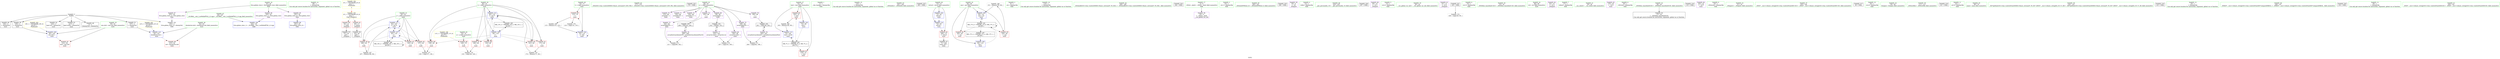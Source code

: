 digraph "SVFG" {
	label="SVFG";

	Node0x55f59067ff00 [shape=record,color=grey,label="{NodeID: 0\nNullPtr}"];
	Node0x55f59067ff00 -> Node0x55f590778040[style=solid];
	Node0x55f59067ff00 -> Node0x55f590778140[style=solid];
	Node0x55f59067ff00 -> Node0x55f590778210[style=solid];
	Node0x55f59067ff00 -> Node0x55f5907782e0[style=solid];
	Node0x55f59067ff00 -> Node0x55f5907783b0[style=solid];
	Node0x55f59067ff00 -> Node0x55f590778480[style=solid];
	Node0x55f59067ff00 -> Node0x55f590777ca0[style=solid];
	Node0x55f590777900 [shape=record,color=red,label="{NodeID: 97\n214\<--90\nexn\<--exn.slot\nmain\n}"];
	Node0x55f59076ccd0 [shape=record,color=green,label="{NodeID: 14\n98\<--1\n\<--dummyObj\nCan only get source location for instruction, argument, global var or function.}"];
	Node0x55f5905dfad0 [shape=record,color=yellow,style=double,label="{NodeID: 194\n2V_1 = ENCHI(MR_2V_0)\npts\{1 \}\nFun[main]|{<s0>5}}"];
	Node0x55f5905dfad0:s0 -> Node0x55f5905dfa20[style=dashed,color=red];
	Node0x55f5907774d0 [shape=record,color=blue,label="{NodeID: 111\n82\<--167\nj\<--inc15\nmain\n}"];
	Node0x55f5907774d0 -> Node0x55f59077a4f0[style=dashed];
	Node0x55f5907774d0 -> Node0x55f59077a5c0[style=dashed];
	Node0x55f5907774d0 -> Node0x55f59077a690[style=dashed];
	Node0x55f5907774d0 -> Node0x55f590777190[style=dashed];
	Node0x55f5907774d0 -> Node0x55f5907774d0[style=dashed];
	Node0x55f5907774d0 -> Node0x55f590788290[style=dashed];
	Node0x55f590775ed0 [shape=record,color=green,label="{NodeID: 28\n76\<--77\nt\<--t_field_insensitive\nmain\n}"];
	Node0x55f590775ed0 -> Node0x55f590779f40[style=solid];
	Node0x55f590775ed0 -> Node0x55f590777f40[style=solid];
	Node0x55f590776a20 [shape=record,color=green,label="{NodeID: 42\n177\<--178\n_ZStlsISt11char_traitsIcEERSt13basic_ostreamIcT_ES5_PKc\<--_ZStlsISt11char_traitsIcEERSt13basic_ostreamIcT_ES5_PKc_field_insensitive\n}"];
	Node0x55f590795980 [shape=record,color=black,label="{NodeID: 222\n176 = PHI()\n}"];
	Node0x55f590778720 [shape=record,color=black,label="{NodeID: 56\n63\<--60\ncall1\<--\n_Z5inputv\n}"];
	Node0x55f590779310 [shape=record,color=purple,label="{NodeID: 70\n133\<--86\narrayidx\<--s\nmain\n}"];
	Node0x55f59077ff20 [shape=record,color=grey,label="{NodeID: 167\n167 = Binary(166, 98, )\n}"];
	Node0x55f59077ff20 -> Node0x55f5907774d0[style=solid];
	Node0x55f590779e70 [shape=record,color=red,label="{NodeID: 84\n192\<--74\n\<--test\nmain\n}"];
	Node0x55f590779e70 -> Node0x55f59077fda0[style=solid];
	Node0x55f59076c980 [shape=record,color=green,label="{NodeID: 1\n7\<--1\n__dso_handle\<--dummyObj\nGlob }"];
	Node0x55f5907779d0 [shape=record,color=red,label="{NodeID: 98\n215\<--92\nsel\<--ehselector.slot\nmain\n}"];
	Node0x55f59076be10 [shape=record,color=green,label="{NodeID: 15\n116\<--1\n\<--dummyObj\nCan only get source location for instruction, argument, global var or function.}"];
	Node0x55f5907775a0 [shape=record,color=blue,label="{NodeID: 112\n80\<--172\ni\<--inc17\nmain\n}"];
	Node0x55f5907775a0 -> Node0x55f59077a0e0[style=dashed];
	Node0x55f5907775a0 -> Node0x55f59077a1b0[style=dashed];
	Node0x55f5907775a0 -> Node0x55f59077a280[style=dashed];
	Node0x55f5907775a0 -> Node0x55f59077a350[style=dashed];
	Node0x55f5907775a0 -> Node0x55f59077a420[style=dashed];
	Node0x55f5907775a0 -> Node0x55f5907775a0[style=dashed];
	Node0x55f5907775a0 -> Node0x55f590787d90[style=dashed];
	Node0x55f590775f60 [shape=record,color=green,label="{NodeID: 29\n78\<--79\nn\<--n_field_insensitive\nmain\n}"];
	Node0x55f590775f60 -> Node0x55f59077a010[style=solid];
	Node0x55f590776b20 [shape=record,color=green,label="{NodeID: 43\n181\<--182\n_ZNSolsEx\<--_ZNSolsEx_field_insensitive\n}"];
	Node0x55f590795a80 [shape=record,color=black,label="{NodeID: 223\n180 = PHI()\n}"];
	Node0x55f5907787f0 [shape=record,color=black,label="{NodeID: 57\n71\<--206\nmain_ret\<--\nmain\n}"];
	Node0x55f5907793e0 [shape=record,color=purple,label="{NodeID: 71\n142\<--86\narrayidx10\<--s\nmain\n}"];
	Node0x55f5907800a0 [shape=record,color=grey,label="{NodeID: 168\n151 = Binary(150, 98, )\n}"];
	Node0x55f5907800a0 -> Node0x55f590777260[style=solid];
	Node0x55f590779f40 [shape=record,color=red,label="{NodeID: 85\n114\<--76\n\<--t\nmain\n}"];
	Node0x55f590779f40 -> Node0x55f590780220[style=solid];
	Node0x55f590779f40 -> Node0x55f590780ca0[style=solid];
	Node0x55f59076b7f0 [shape=record,color=green,label="{NodeID: 2\n8\<--1\n.str\<--dummyObj\nGlob }"];
	Node0x55f590777aa0 [shape=record,color=blue,label="{NodeID: 99\n251\<--25\nllvm.global_ctors_0\<--\nGlob }"];
	Node0x55f59076bee0 [shape=record,color=green,label="{NodeID: 16\n119\<--1\n\<--dummyObj\nCan only get source location for instruction, argument, global var or function.}"];
	Node0x55f590777670 [shape=record,color=blue,label="{NodeID: 113\n74\<--193\ntest\<--inc29\nmain\n}"];
	Node0x55f590777670 -> Node0x55f590787390[style=dashed];
	Node0x55f590775ff0 [shape=record,color=green,label="{NodeID: 30\n80\<--81\ni\<--i_field_insensitive\nmain\n}"];
	Node0x55f590775ff0 -> Node0x55f59077a0e0[style=solid];
	Node0x55f590775ff0 -> Node0x55f59077a1b0[style=solid];
	Node0x55f590775ff0 -> Node0x55f59077a280[style=solid];
	Node0x55f590775ff0 -> Node0x55f59077a350[style=solid];
	Node0x55f590775ff0 -> Node0x55f59077a420[style=solid];
	Node0x55f590775ff0 -> Node0x55f5907770c0[style=solid];
	Node0x55f590775ff0 -> Node0x55f5907775a0[style=solid];
	Node0x55f590776c20 [shape=record,color=green,label="{NodeID: 44\n188\<--189\n_ZSt4endlIcSt11char_traitsIcEERSt13basic_ostreamIT_T0_ES6_\<--_ZSt4endlIcSt11char_traitsIcEERSt13basic_ostreamIT_T0_ES6__field_insensitive\n}"];
	Node0x55f590795b80 [shape=record,color=black,label="{NodeID: 224\n184 = PHI()\n}"];
	Node0x55f5907788c0 [shape=record,color=purple,label="{NodeID: 58\n35\<--4\n\<--_ZStL8__ioinit\n__cxx_global_var_init\n}"];
	Node0x55f5907794b0 [shape=record,color=purple,label="{NodeID: 72\n144\<--86\narrayidx11\<--s\nmain\n}"];
	Node0x55f590780220 [shape=record,color=grey,label="{NodeID: 169\n115 = Binary(114, 116, )\n}"];
	Node0x55f590780220 -> Node0x55f590777f40[style=solid];
	Node0x55f59077a010 [shape=record,color=red,label="{NodeID: 86\n129\<--78\n\<--n\nmain\n}"];
	Node0x55f59077a010 -> Node0x55f5907809a0[style=solid];
	Node0x55f59076b5e0 [shape=record,color=green,label="{NodeID: 3\n10\<--1\n.str.1\<--dummyObj\nGlob }"];
	Node0x55f590787390 [shape=record,color=black,label="{NodeID: 183\nMR_7V_3 = PHI(MR_7V_4, MR_7V_2, )\npts\{75 \}\n}"];
	Node0x55f590787390 -> Node0x55f590779da0[style=dashed];
	Node0x55f590787390 -> Node0x55f590779e70[style=dashed];
	Node0x55f590787390 -> Node0x55f590777670[style=dashed];
	Node0x55f590777ba0 [shape=record,color=blue,label="{NodeID: 100\n252\<--26\nllvm.global_ctors_1\<--_GLOBAL__sub_I_iceWelloff760_2_0.cpp\nGlob }"];
	Node0x55f59076bfb0 [shape=record,color=green,label="{NodeID: 17\n4\<--6\n_ZStL8__ioinit\<--_ZStL8__ioinit_field_insensitive\nGlob }"];
	Node0x55f59076bfb0 -> Node0x55f5907788c0[style=solid];
	Node0x55f590777740 [shape=record,color=blue,label="{NodeID: 114\n72\<--95\nretval\<--\nmain\n}"];
	Node0x55f590777740 -> Node0x55f590779cd0[style=dashed];
	Node0x55f590776080 [shape=record,color=green,label="{NodeID: 31\n82\<--83\nj\<--j_field_insensitive\nmain\n}"];
	Node0x55f590776080 -> Node0x55f59077a4f0[style=solid];
	Node0x55f590776080 -> Node0x55f59077a5c0[style=solid];
	Node0x55f590776080 -> Node0x55f59077a690[style=solid];
	Node0x55f590776080 -> Node0x55f590777190[style=solid];
	Node0x55f590776080 -> Node0x55f5907774d0[style=solid];
	Node0x55f590776d20 [shape=record,color=green,label="{NodeID: 45\n190\<--191\n_ZNSolsEPFRSoS_E\<--_ZNSolsEPFRSoS_E_field_insensitive\n}"];
	Node0x55f590795c80 [shape=record,color=black,label="{NodeID: 225\n186 = PHI()\n}"];
	Node0x55f590778990 [shape=record,color=purple,label="{NodeID: 59\n55\<--8\n\<--.str\n_Z5inputv\n}"];
	Node0x55f590779580 [shape=record,color=purple,label="{NodeID: 73\n162\<--86\narray.begin32\<--s\nmain\n}"];
	Node0x55f590779580 -> Node0x55f590780820[style=solid];
	Node0x55f5907803a0 [shape=record,color=grey,label="{NodeID: 170\n172 = Binary(171, 98, )\n}"];
	Node0x55f5907803a0 -> Node0x55f5907775a0[style=solid];
	Node0x55f59077a0e0 [shape=record,color=red,label="{NodeID: 87\n128\<--80\n\<--i\nmain\n}"];
	Node0x55f59077a0e0 -> Node0x55f5907809a0[style=solid];
	Node0x55f59076d7f0 [shape=record,color=green,label="{NodeID: 4\n12\<--1\nstdin\<--dummyObj\nGlob }"];
	Node0x55f590777ca0 [shape=record,color=blue, style = dotted,label="{NodeID: 101\n253\<--3\nllvm.global_ctors_2\<--dummyVal\nGlob }"];
	Node0x55f59076c080 [shape=record,color=green,label="{NodeID: 18\n24\<--28\nllvm.global_ctors\<--llvm.global_ctors_field_insensitive\nGlob }"];
	Node0x55f59076c080 -> Node0x55f590778e70[style=solid];
	Node0x55f59076c080 -> Node0x55f590778f70[style=solid];
	Node0x55f59076c080 -> Node0x55f590779070[style=solid];
	Node0x55f59077b4a0 [shape=record,color=yellow,style=double,label="{NodeID: 198\n11V_1 = ENCHI(MR_11V_0)\npts\{79 \}\nFun[main]}"];
	Node0x55f59077b4a0 -> Node0x55f59077a010[style=dashed];
	Node0x55f590776110 [shape=record,color=green,label="{NodeID: 32\n84\<--85\nans\<--ans_field_insensitive\nmain\n}"];
	Node0x55f590776110 -> Node0x55f59077a760[style=solid];
	Node0x55f590776110 -> Node0x55f590777830[style=solid];
	Node0x55f590776110 -> Node0x55f590776ff0[style=solid];
	Node0x55f590776110 -> Node0x55f590777260[style=solid];
	Node0x55f590776e20 [shape=record,color=green,label="{NodeID: 46\n224\<--225\n__gxx_personality_v0\<--__gxx_personality_v0_field_insensitive\n}"];
	Node0x55f590795d80 [shape=record,color=black,label="{NodeID: 226\n187 = PHI()\n}"];
	Node0x55f590778a60 [shape=record,color=purple,label="{NodeID: 60\n56\<--10\n\<--.str.1\n_Z5inputv\n}"];
	Node0x55f590779650 [shape=record,color=purple,label="{NodeID: 74\n163\<--86\n\<--s\nmain\n}"];
	Node0x55f590779650 -> Node0x55f59077f800[style=solid];
	Node0x55f590780520 [shape=record,color=grey,label="{NodeID: 171\n204 = cmp(202, 198, )\n}"];
	Node0x55f59077a1b0 [shape=record,color=red,label="{NodeID: 88\n132\<--80\n\<--i\nmain\n}"];
	Node0x55f59076d880 [shape=record,color=green,label="{NodeID: 5\n13\<--1\n.str.2\<--dummyObj\nGlob }"];
	Node0x55f590787d90 [shape=record,color=black,label="{NodeID: 185\nMR_13V_2 = PHI(MR_13V_4, MR_13V_1, )\npts\{81 \}\n}"];
	Node0x55f590787d90 -> Node0x55f5907770c0[style=dashed];
	Node0x55f590777da0 [shape=record,color=blue,label="{NodeID: 102\n72\<--95\nretval\<--\nmain\n}"];
	Node0x55f590777da0 -> Node0x55f590777740[style=dashed];
	Node0x55f59076c150 [shape=record,color=green,label="{NodeID: 19\n29\<--30\n__cxx_global_var_init\<--__cxx_global_var_init_field_insensitive\n}"];
	Node0x55f5907761e0 [shape=record,color=green,label="{NodeID: 33\n86\<--87\ns\<--s_field_insensitive\nmain\n}"];
	Node0x55f5907761e0 -> Node0x55f590779170[style=solid];
	Node0x55f5907761e0 -> Node0x55f590779240[style=solid];
	Node0x55f5907761e0 -> Node0x55f590779310[style=solid];
	Node0x55f5907761e0 -> Node0x55f5907793e0[style=solid];
	Node0x55f5907761e0 -> Node0x55f5907794b0[style=solid];
	Node0x55f5907761e0 -> Node0x55f590779580[style=solid];
	Node0x55f5907761e0 -> Node0x55f590779650[style=solid];
	Node0x55f5907761e0 -> Node0x55f590779720[style=solid];
	Node0x55f5907761e0 -> Node0x55f5907797f0[style=solid];
	Node0x55f590776f20 [shape=record,color=green,label="{NodeID: 47\n26\<--247\n_GLOBAL__sub_I_iceWelloff760_2_0.cpp\<--_GLOBAL__sub_I_iceWelloff760_2_0.cpp_field_insensitive\n}"];
	Node0x55f590776f20 -> Node0x55f590777ba0[style=solid];
	Node0x55f590778b30 [shape=record,color=purple,label="{NodeID: 61\n61\<--13\n\<--.str.2\n_Z5inputv\n}"];
	Node0x55f590779720 [shape=record,color=purple,label="{NodeID: 75\n198\<--86\narray.begin30\<--s\nmain\n}"];
	Node0x55f590779720 -> Node0x55f590780520[style=solid];
	Node0x55f5907806a0 [shape=record,color=grey,label="{NodeID: 172\n148 = cmp(145, 95, )\n}"];
	Node0x55f59077a280 [shape=record,color=red,label="{NodeID: 89\n138\<--80\n\<--i\nmain\n}"];
	Node0x55f59077a280 -> Node0x55f590780e20[style=solid];
	Node0x55f59076d080 [shape=record,color=green,label="{NodeID: 6\n15\<--1\n.str.3\<--dummyObj\nGlob }"];
	Node0x55f590788290 [shape=record,color=black,label="{NodeID: 186\nMR_15V_2 = PHI(MR_15V_3, MR_15V_1, )\npts\{83 \}\n}"];
	Node0x55f590788290 -> Node0x55f590777190[style=dashed];
	Node0x55f590788290 -> Node0x55f590788290[style=dashed];
	Node0x55f590777e70 [shape=record,color=blue,label="{NodeID: 103\n74\<--98\ntest\<--\nmain\n}"];
	Node0x55f590777e70 -> Node0x55f590787390[style=dashed];
	Node0x55f59076c250 [shape=record,color=green,label="{NodeID: 20\n33\<--34\n_ZNSt8ios_base4InitC1Ev\<--_ZNSt8ios_base4InitC1Ev_field_insensitive\n}"];
	Node0x55f5907762b0 [shape=record,color=green,label="{NodeID: 34\n88\<--89\nstr\<--str_field_insensitive\nmain\n}"];
	Node0x55f590778040 [shape=record,color=black,label="{NodeID: 48\n2\<--3\ndummyVal\<--dummyVal\n}"];
	Node0x55f590778c00 [shape=record,color=purple,label="{NodeID: 62\n62\<--15\n\<--.str.3\n_Z5inputv\n}"];
	Node0x55f5907797f0 [shape=record,color=purple,label="{NodeID: 76\n199\<--86\n\<--s\nmain\n}"];
	Node0x55f5907797f0 -> Node0x55f59077f260[style=solid];
	Node0x55f590780820 [shape=record,color=grey,label="{NodeID: 173\n211 = cmp(209, 162, )\n}"];
	Node0x55f59077a350 [shape=record,color=red,label="{NodeID: 90\n141\<--80\n\<--i\nmain\n}"];
	Node0x55f59076d110 [shape=record,color=green,label="{NodeID: 7\n17\<--1\nstdout\<--dummyObj\nGlob }"];
	Node0x55f590788790 [shape=record,color=black,label="{NodeID: 187\nMR_17V_2 = PHI(MR_17V_4, MR_17V_1, )\npts\{85 \}\n}"];
	Node0x55f590788790 -> Node0x55f590776ff0[style=dashed];
	Node0x55f590777f40 [shape=record,color=blue,label="{NodeID: 104\n76\<--115\nt\<--dec\nmain\n}"];
	Node0x55f590777f40 -> Node0x55f590779f40[style=dashed];
	Node0x55f590777f40 -> Node0x55f590777f40[style=dashed];
	Node0x55f59076c350 [shape=record,color=green,label="{NodeID: 21\n39\<--40\n__cxa_atexit\<--__cxa_atexit_field_insensitive\n}"];
	Node0x55f590776380 [shape=record,color=green,label="{NodeID: 35\n90\<--91\nexn.slot\<--exn.slot_field_insensitive\nmain\n}"];
	Node0x55f590776380 -> Node0x55f590777900[style=solid];
	Node0x55f590776380 -> Node0x55f590777330[style=solid];
	Node0x55f590778140 [shape=record,color=black,label="{NodeID: 49\n154\<--3\n\<--dummyVal\nmain\n}"];
	Node0x55f590778cd0 [shape=record,color=purple,label="{NodeID: 63\n175\<--20\n\<--.str.4\nmain\n}"];
	Node0x55f5907798c0 [shape=record,color=purple,label="{NodeID: 77\n103\<--102\narrayctor.next\<--arrayctor.cur\nmain\n}"];
	Node0x55f5907798c0 -> Node0x55f59077ecc0[style=solid];
	Node0x55f5907798c0 -> Node0x55f590780b20[style=solid];
	Node0x55f5907809a0 [shape=record,color=grey,label="{NodeID: 174\n130 = cmp(128, 129, )\n}"];
	Node0x55f59077a420 [shape=record,color=red,label="{NodeID: 91\n171\<--80\n\<--i\nmain\n}"];
	Node0x55f59077a420 -> Node0x55f5907803a0[style=solid];
	Node0x55f59076d1a0 [shape=record,color=green,label="{NodeID: 8\n18\<--1\n_ZSt3cin\<--dummyObj\nGlob }"];
	Node0x55f590776ff0 [shape=record,color=blue,label="{NodeID: 105\n84\<--119\nans\<--\nmain\n}"];
	Node0x55f590776ff0 -> Node0x55f590789b90[style=dashed];
	Node0x55f59076c450 [shape=record,color=green,label="{NodeID: 22\n38\<--44\n_ZNSt8ios_base4InitD1Ev\<--_ZNSt8ios_base4InitD1Ev_field_insensitive\n}"];
	Node0x55f59076c450 -> Node0x55f590778550[style=solid];
	Node0x55f59078c6a0 [shape=record,color=yellow,style=double,label="{NodeID: 202\n19V_1 = ENCHI(MR_19V_0)\npts\{91 \}\nFun[main]}"];
	Node0x55f59078c6a0 -> Node0x55f590777330[style=dashed];
	Node0x55f590776450 [shape=record,color=green,label="{NodeID: 36\n92\<--93\nehselector.slot\<--ehselector.slot_field_insensitive\nmain\n}"];
	Node0x55f590776450 -> Node0x55f5907779d0[style=solid];
	Node0x55f590776450 -> Node0x55f590777400[style=solid];
	Node0x55f590795320 [shape=record,color=black,label="{NodeID: 216\n110 = PHI()\n}"];
	Node0x55f590778210 [shape=record,color=black,label="{NodeID: 50\n155\<--3\n\<--dummyVal\nmain\n}"];
	Node0x55f590778210 -> Node0x55f590777330[style=solid];
	Node0x55f590778da0 [shape=record,color=purple,label="{NodeID: 64\n183\<--22\n\<--.str.5\nmain\n}"];
	Node0x55f590779990 [shape=record,color=purple,label="{NodeID: 78\n202\<--201\narraydestroy.element\<--arraydestroy.elementPast\nmain\n}"];
	Node0x55f590779990 -> Node0x55f59077f260[style=solid];
	Node0x55f590779990 -> Node0x55f590780520[style=solid];
	Node0x55f590780b20 [shape=record,color=grey,label="{NodeID: 175\n107 = cmp(103, 100, )\n}"];
	Node0x55f59077a4f0 [shape=record,color=red,label="{NodeID: 92\n137\<--82\n\<--j\nmain\n}"];
	Node0x55f59077a4f0 -> Node0x55f590780e20[style=solid];
	Node0x55f59076d230 [shape=record,color=green,label="{NodeID: 9\n19\<--1\n_ZSt4cout\<--dummyObj\nGlob }"];
	Node0x55f5907770c0 [shape=record,color=blue,label="{NodeID: 106\n80\<--119\ni\<--\nmain\n}"];
	Node0x55f5907770c0 -> Node0x55f59077a0e0[style=dashed];
	Node0x55f5907770c0 -> Node0x55f59077a1b0[style=dashed];
	Node0x55f5907770c0 -> Node0x55f59077a280[style=dashed];
	Node0x55f5907770c0 -> Node0x55f59077a350[style=dashed];
	Node0x55f5907770c0 -> Node0x55f59077a420[style=dashed];
	Node0x55f5907770c0 -> Node0x55f5907775a0[style=dashed];
	Node0x55f5907770c0 -> Node0x55f590787d90[style=dashed];
	Node0x55f59076c550 [shape=record,color=green,label="{NodeID: 23\n51\<--52\n_Z5inputv\<--_Z5inputv_field_insensitive\n}"];
	Node0x55f59078c780 [shape=record,color=yellow,style=double,label="{NodeID: 203\n21V_1 = ENCHI(MR_21V_0)\npts\{93 \}\nFun[main]}"];
	Node0x55f59078c780 -> Node0x55f590777400[style=dashed];
	Node0x55f590776520 [shape=record,color=green,label="{NodeID: 37\n105\<--106\n_ZNSt7__cxx1112basic_stringIcSt11char_traitsIcESaIcEEC1Ev\<--_ZNSt7__cxx1112basic_stringIcSt11char_traitsIcESaIcEEC1Ev_field_insensitive\n}"];
	Node0x55f590795420 [shape=record,color=black,label="{NodeID: 217\n36 = PHI()\n}"];
	Node0x55f5907782e0 [shape=record,color=black,label="{NodeID: 51\n157\<--3\n\<--dummyVal\nmain\n}"];
	Node0x55f5907782e0 -> Node0x55f590777400[style=solid];
	Node0x55f590778e70 [shape=record,color=purple,label="{NodeID: 65\n251\<--24\nllvm.global_ctors_0\<--llvm.global_ctors\nGlob }"];
	Node0x55f590778e70 -> Node0x55f590777aa0[style=solid];
	Node0x55f590779a60 [shape=record,color=purple,label="{NodeID: 79\n209\<--208\narraydestroy.element35\<--arraydestroy.elementPast34\nmain\n}"];
	Node0x55f590779a60 -> Node0x55f59077f800[style=solid];
	Node0x55f590779a60 -> Node0x55f590780820[style=solid];
	Node0x55f590780ca0 [shape=record,color=grey,label="{NodeID: 176\n118 = cmp(114, 119, )\n}"];
	Node0x55f59077a5c0 [shape=record,color=red,label="{NodeID: 93\n143\<--82\n\<--j\nmain\n}"];
	Node0x55f59076d2c0 [shape=record,color=green,label="{NodeID: 10\n20\<--1\n.str.4\<--dummyObj\nGlob }"];
	Node0x55f590777190 [shape=record,color=blue,label="{NodeID: 107\n82\<--119\nj\<--\nmain\n}"];
	Node0x55f590777190 -> Node0x55f59077a4f0[style=dashed];
	Node0x55f590777190 -> Node0x55f59077a5c0[style=dashed];
	Node0x55f590777190 -> Node0x55f59077a690[style=dashed];
	Node0x55f590777190 -> Node0x55f590777190[style=dashed];
	Node0x55f590777190 -> Node0x55f5907774d0[style=dashed];
	Node0x55f590777190 -> Node0x55f590788290[style=dashed];
	Node0x55f59076c650 [shape=record,color=green,label="{NodeID: 24\n58\<--59\nfreopen\<--freopen_field_insensitive\n}"];
	Node0x55f590776620 [shape=record,color=green,label="{NodeID: 38\n111\<--112\n_ZNSirsERx\<--_ZNSirsERx_field_insensitive\n}"];
	Node0x55f590795520 [shape=record,color=black,label="{NodeID: 218\n121 = PHI()\n}"];
	Node0x55f5907783b0 [shape=record,color=black,label="{NodeID: 52\n216\<--3\nlpad.val\<--dummyVal\nmain\n}"];
	Node0x55f590778f70 [shape=record,color=purple,label="{NodeID: 66\n252\<--24\nllvm.global_ctors_1\<--llvm.global_ctors\nGlob }"];
	Node0x55f590778f70 -> Node0x55f590777ba0[style=solid];
	Node0x55f59077ecc0 [shape=record,color=black,label="{NodeID: 163\n102 = PHI(99, 103, )\n}"];
	Node0x55f59077ecc0 -> Node0x55f5907798c0[style=solid];
	Node0x55f590779b30 [shape=record,color=red,label="{NodeID: 80\n54\<--12\n\<--stdin\n_Z5inputv\n}"];
	Node0x55f590779b30 -> Node0x55f590778650[style=solid];
	Node0x55f590780e20 [shape=record,color=grey,label="{NodeID: 177\n139 = cmp(137, 138, )\n}"];
	Node0x55f59077a690 [shape=record,color=red,label="{NodeID: 94\n166\<--82\n\<--j\nmain\n}"];
	Node0x55f59077a690 -> Node0x55f59077ff20[style=solid];
	Node0x55f59076ca60 [shape=record,color=green,label="{NodeID: 11\n22\<--1\n.str.5\<--dummyObj\nGlob }"];
	Node0x55f590789b90 [shape=record,color=black,label="{NodeID: 191\nMR_17V_4 = PHI(MR_17V_6, MR_17V_3, )\npts\{85 \}\n}"];
	Node0x55f590789b90 -> Node0x55f59077a760[style=dashed];
	Node0x55f590789b90 -> Node0x55f590777830[style=dashed];
	Node0x55f590789b90 -> Node0x55f590777260[style=dashed];
	Node0x55f590789b90 -> Node0x55f590788790[style=dashed];
	Node0x55f590789b90 -> Node0x55f590789b90[style=dashed];
	Node0x55f590777260 [shape=record,color=blue,label="{NodeID: 108\n84\<--151\nans\<--inc\nmain\n}"];
	Node0x55f590777260 -> Node0x55f590789b90[style=dashed];
	Node0x55f59076c750 [shape=record,color=green,label="{NodeID: 25\n69\<--70\nmain\<--main_field_insensitive\n}"];
	Node0x55f590776720 [shape=record,color=green,label="{NodeID: 39\n124\<--125\n_ZSt7getlineIcSt11char_traitsIcESaIcEERSt13basic_istreamIT_T0_ES7_RNSt7__cxx1112basic_stringIS4_S5_T1_EE\<--_ZSt7getlineIcSt11char_traitsIcESaIcEERSt13basic_istreamIT_T0_ES7_RNSt7__cxx1112basic_stringIS4_S5_T1_EE_field_insensitive\n}"];
	Node0x55f590795620 [shape=record,color=black,label="{NodeID: 219\n123 = PHI()\n}"];
	Node0x55f590778480 [shape=record,color=black,label="{NodeID: 53\n217\<--3\nlpad.val38\<--dummyVal\nmain\n}"];
	Node0x55f590779070 [shape=record,color=purple,label="{NodeID: 67\n253\<--24\nllvm.global_ctors_2\<--llvm.global_ctors\nGlob }"];
	Node0x55f590779070 -> Node0x55f590777ca0[style=solid];
	Node0x55f59077f260 [shape=record,color=black,label="{NodeID: 164\n201 = PHI(199, 202, )\n}"];
	Node0x55f59077f260 -> Node0x55f590779990[style=solid];
	Node0x55f590779c00 [shape=record,color=red,label="{NodeID: 81\n60\<--17\n\<--stdout\n_Z5inputv\n}"];
	Node0x55f590779c00 -> Node0x55f590778720[style=solid];
	Node0x55f59077a760 [shape=record,color=red,label="{NodeID: 95\n150\<--84\n\<--ans\nmain\n}"];
	Node0x55f59077a760 -> Node0x55f5907800a0[style=solid];
	Node0x55f59076cb30 [shape=record,color=green,label="{NodeID: 12\n25\<--1\n\<--dummyObj\nCan only get source location for instruction, argument, global var or function.}"];
	Node0x55f590777330 [shape=record,color=blue,label="{NodeID: 109\n90\<--155\nexn.slot\<--\nmain\n}"];
	Node0x55f590777330 -> Node0x55f590777900[style=dashed];
	Node0x55f590775db0 [shape=record,color=green,label="{NodeID: 26\n72\<--73\nretval\<--retval_field_insensitive\nmain\n}"];
	Node0x55f590775db0 -> Node0x55f590779cd0[style=solid];
	Node0x55f590775db0 -> Node0x55f590777da0[style=solid];
	Node0x55f590775db0 -> Node0x55f590777740[style=solid];
	Node0x55f590776820 [shape=record,color=green,label="{NodeID: 40\n146\<--147\n_ZNKSt7__cxx1112basic_stringIcSt11char_traitsIcESaIcEE7compareERKS4_\<--_ZNKSt7__cxx1112basic_stringIcSt11char_traitsIcESaIcEE7compareERKS4__field_insensitive\n}"];
	Node0x55f590795720 [shape=record,color=black,label="{NodeID: 220\n134 = PHI()\n}"];
	Node0x55f590778550 [shape=record,color=black,label="{NodeID: 54\n37\<--38\n\<--_ZNSt8ios_base4InitD1Ev\nCan only get source location for instruction, argument, global var or function.}"];
	Node0x55f590779170 [shape=record,color=purple,label="{NodeID: 68\n99\<--86\narray.begin\<--s\nmain\n}"];
	Node0x55f590779170 -> Node0x55f59077ecc0[style=solid];
	Node0x55f59077f800 [shape=record,color=black,label="{NodeID: 165\n208 = PHI(163, 209, )\n}"];
	Node0x55f59077f800 -> Node0x55f590779a60[style=solid];
	Node0x55f590779cd0 [shape=record,color=red,label="{NodeID: 82\n206\<--72\n\<--retval\nmain\n}"];
	Node0x55f590779cd0 -> Node0x55f5907787f0[style=solid];
	Node0x55f590777830 [shape=record,color=red,label="{NodeID: 96\n185\<--84\n\<--ans\nmain\n}"];
	Node0x55f59076cc00 [shape=record,color=green,label="{NodeID: 13\n95\<--1\n\<--dummyObj\nCan only get source location for instruction, argument, global var or function.}"];
	Node0x55f5905dfa20 [shape=record,color=yellow,style=double,label="{NodeID: 193\n2V_1 = ENCHI(MR_2V_0)\npts\{1 \}\nFun[_Z5inputv]}"];
	Node0x55f5905dfa20 -> Node0x55f590779b30[style=dashed];
	Node0x55f5905dfa20 -> Node0x55f590779c00[style=dashed];
	Node0x55f590777400 [shape=record,color=blue,label="{NodeID: 110\n92\<--157\nehselector.slot\<--\nmain\n}"];
	Node0x55f590777400 -> Node0x55f5907779d0[style=dashed];
	Node0x55f590775e40 [shape=record,color=green,label="{NodeID: 27\n74\<--75\ntest\<--test_field_insensitive\nmain\n}"];
	Node0x55f590775e40 -> Node0x55f590779da0[style=solid];
	Node0x55f590775e40 -> Node0x55f590779e70[style=solid];
	Node0x55f590775e40 -> Node0x55f590777e70[style=solid];
	Node0x55f590775e40 -> Node0x55f590777670[style=solid];
	Node0x55f590776920 [shape=record,color=green,label="{NodeID: 41\n160\<--161\n_ZNSt7__cxx1112basic_stringIcSt11char_traitsIcESaIcEED1Ev\<--_ZNSt7__cxx1112basic_stringIcSt11char_traitsIcESaIcEED1Ev_field_insensitive\n}"];
	Node0x55f590795820 [shape=record,color=black,label="{NodeID: 221\n145 = PHI()\n}"];
	Node0x55f590795820 -> Node0x55f5907806a0[style=solid];
	Node0x55f590778650 [shape=record,color=black,label="{NodeID: 55\n57\<--54\ncall\<--\n_Z5inputv\n}"];
	Node0x55f590779240 [shape=record,color=purple,label="{NodeID: 69\n100\<--86\narrayctor.end\<--s\nmain\n}"];
	Node0x55f590779240 -> Node0x55f590780b20[style=solid];
	Node0x55f59077fda0 [shape=record,color=grey,label="{NodeID: 166\n193 = Binary(192, 98, )\n}"];
	Node0x55f59077fda0 -> Node0x55f590777670[style=solid];
	Node0x55f590779da0 [shape=record,color=red,label="{NodeID: 83\n179\<--74\n\<--test\nmain\n}"];
}
